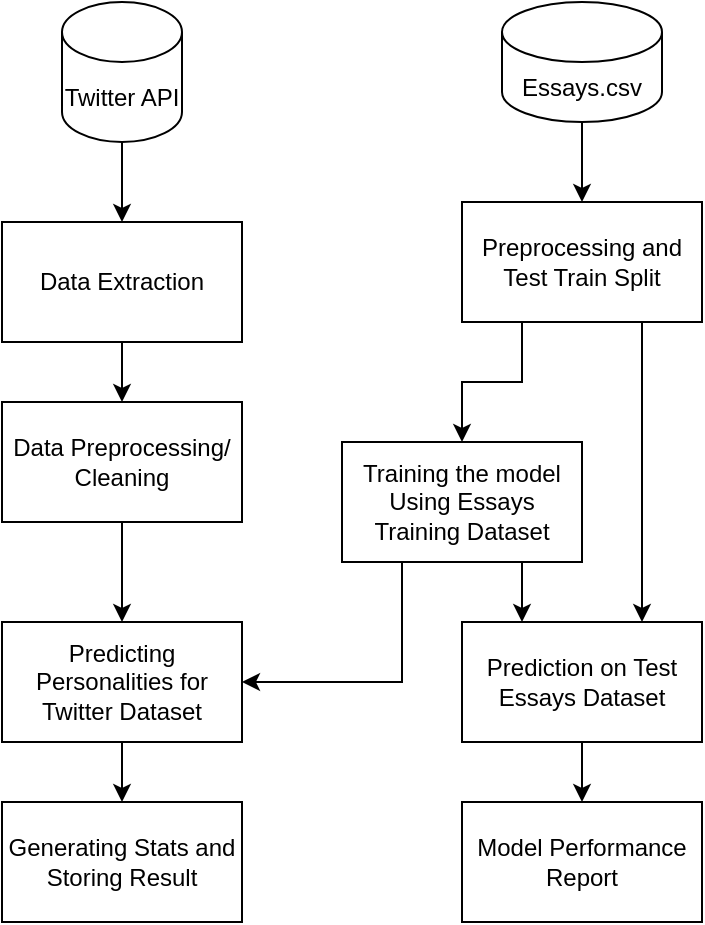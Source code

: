 <mxfile version="14.0.1" type="device"><diagram id="T1YMSM0ZQy0l2Ujqvu3M" name="Page-1"><mxGraphModel dx="1038" dy="588" grid="1" gridSize="10" guides="1" tooltips="1" connect="1" arrows="1" fold="1" page="1" pageScale="1" pageWidth="850" pageHeight="1100" math="0" shadow="0"><root><mxCell id="0"/><mxCell id="1" parent="0"/><mxCell id="35M1TwYBbKe_iNGIvDQs-5" style="edgeStyle=orthogonalEdgeStyle;rounded=0;orthogonalLoop=1;jettySize=auto;html=1;exitX=0.5;exitY=1;exitDx=0;exitDy=0;entryX=0.5;entryY=0;entryDx=0;entryDy=0;" edge="1" parent="1" source="35M1TwYBbKe_iNGIvDQs-1" target="35M1TwYBbKe_iNGIvDQs-4"><mxGeometry relative="1" as="geometry"/></mxCell><mxCell id="35M1TwYBbKe_iNGIvDQs-1" value="Data Extraction&lt;br&gt;" style="rounded=0;whiteSpace=wrap;html=1;" vertex="1" parent="1"><mxGeometry x="220" y="150" width="120" height="60" as="geometry"/></mxCell><mxCell id="35M1TwYBbKe_iNGIvDQs-3" style="edgeStyle=orthogonalEdgeStyle;rounded=0;orthogonalLoop=1;jettySize=auto;html=1;exitX=0.5;exitY=1;exitDx=0;exitDy=0;exitPerimeter=0;" edge="1" parent="1" source="35M1TwYBbKe_iNGIvDQs-2" target="35M1TwYBbKe_iNGIvDQs-1"><mxGeometry relative="1" as="geometry"/></mxCell><mxCell id="35M1TwYBbKe_iNGIvDQs-2" value="Twitter API" style="shape=cylinder3;whiteSpace=wrap;html=1;boundedLbl=1;backgroundOutline=1;size=15;" vertex="1" parent="1"><mxGeometry x="250" y="40" width="60" height="70" as="geometry"/></mxCell><mxCell id="35M1TwYBbKe_iNGIvDQs-7" style="edgeStyle=orthogonalEdgeStyle;rounded=0;orthogonalLoop=1;jettySize=auto;html=1;exitX=0.5;exitY=1;exitDx=0;exitDy=0;entryX=0.5;entryY=0;entryDx=0;entryDy=0;" edge="1" parent="1" source="35M1TwYBbKe_iNGIvDQs-4" target="35M1TwYBbKe_iNGIvDQs-6"><mxGeometry relative="1" as="geometry"/></mxCell><mxCell id="35M1TwYBbKe_iNGIvDQs-4" value="Data Preprocessing/&lt;br&gt;Cleaning" style="rounded=0;whiteSpace=wrap;html=1;" vertex="1" parent="1"><mxGeometry x="220" y="240" width="120" height="60" as="geometry"/></mxCell><mxCell id="35M1TwYBbKe_iNGIvDQs-10" style="edgeStyle=orthogonalEdgeStyle;rounded=0;orthogonalLoop=1;jettySize=auto;html=1;exitX=0.5;exitY=1;exitDx=0;exitDy=0;entryX=0.5;entryY=0;entryDx=0;entryDy=0;" edge="1" parent="1" source="35M1TwYBbKe_iNGIvDQs-6" target="35M1TwYBbKe_iNGIvDQs-8"><mxGeometry relative="1" as="geometry"/></mxCell><mxCell id="35M1TwYBbKe_iNGIvDQs-6" value="Predicting Personalities for Twitter Dataset" style="rounded=0;whiteSpace=wrap;html=1;" vertex="1" parent="1"><mxGeometry x="220" y="350" width="120" height="60" as="geometry"/></mxCell><mxCell id="35M1TwYBbKe_iNGIvDQs-8" value="Generating Stats and Storing Result" style="rounded=0;whiteSpace=wrap;html=1;" vertex="1" parent="1"><mxGeometry x="220" y="440" width="120" height="60" as="geometry"/></mxCell><mxCell id="35M1TwYBbKe_iNGIvDQs-13" style="edgeStyle=orthogonalEdgeStyle;rounded=0;orthogonalLoop=1;jettySize=auto;html=1;exitX=0.5;exitY=1;exitDx=0;exitDy=0;exitPerimeter=0;entryX=0.5;entryY=0;entryDx=0;entryDy=0;" edge="1" parent="1" source="35M1TwYBbKe_iNGIvDQs-11" target="35M1TwYBbKe_iNGIvDQs-12"><mxGeometry relative="1" as="geometry"/></mxCell><mxCell id="35M1TwYBbKe_iNGIvDQs-11" value="Essays.csv" style="shape=cylinder3;whiteSpace=wrap;html=1;boundedLbl=1;backgroundOutline=1;size=15;" vertex="1" parent="1"><mxGeometry x="470" y="40" width="80" height="60" as="geometry"/></mxCell><mxCell id="35M1TwYBbKe_iNGIvDQs-17" style="edgeStyle=orthogonalEdgeStyle;rounded=0;orthogonalLoop=1;jettySize=auto;html=1;exitX=0.25;exitY=1;exitDx=0;exitDy=0;entryX=0.5;entryY=0;entryDx=0;entryDy=0;" edge="1" parent="1" source="35M1TwYBbKe_iNGIvDQs-12" target="35M1TwYBbKe_iNGIvDQs-14"><mxGeometry relative="1" as="geometry"/></mxCell><mxCell id="35M1TwYBbKe_iNGIvDQs-23" style="edgeStyle=orthogonalEdgeStyle;rounded=0;orthogonalLoop=1;jettySize=auto;html=1;exitX=0.75;exitY=1;exitDx=0;exitDy=0;entryX=0.75;entryY=0;entryDx=0;entryDy=0;" edge="1" parent="1" source="35M1TwYBbKe_iNGIvDQs-12" target="35M1TwYBbKe_iNGIvDQs-21"><mxGeometry relative="1" as="geometry"/></mxCell><mxCell id="35M1TwYBbKe_iNGIvDQs-12" value="Preprocessing and Test Train Split" style="rounded=0;whiteSpace=wrap;html=1;" vertex="1" parent="1"><mxGeometry x="450" y="140" width="120" height="60" as="geometry"/></mxCell><mxCell id="35M1TwYBbKe_iNGIvDQs-20" style="edgeStyle=orthogonalEdgeStyle;rounded=0;orthogonalLoop=1;jettySize=auto;html=1;exitX=0.25;exitY=1;exitDx=0;exitDy=0;entryX=1;entryY=0.5;entryDx=0;entryDy=0;" edge="1" parent="1" source="35M1TwYBbKe_iNGIvDQs-14" target="35M1TwYBbKe_iNGIvDQs-6"><mxGeometry relative="1" as="geometry"/></mxCell><mxCell id="35M1TwYBbKe_iNGIvDQs-22" style="edgeStyle=orthogonalEdgeStyle;rounded=0;orthogonalLoop=1;jettySize=auto;html=1;exitX=0.75;exitY=1;exitDx=0;exitDy=0;entryX=0.25;entryY=0;entryDx=0;entryDy=0;" edge="1" parent="1" source="35M1TwYBbKe_iNGIvDQs-14" target="35M1TwYBbKe_iNGIvDQs-21"><mxGeometry relative="1" as="geometry"/></mxCell><mxCell id="35M1TwYBbKe_iNGIvDQs-14" value="Training the model&lt;br&gt;Using Essays Training Dataset" style="rounded=0;whiteSpace=wrap;html=1;" vertex="1" parent="1"><mxGeometry x="390" y="260" width="120" height="60" as="geometry"/></mxCell><mxCell id="35M1TwYBbKe_iNGIvDQs-25" style="edgeStyle=orthogonalEdgeStyle;rounded=0;orthogonalLoop=1;jettySize=auto;html=1;exitX=0.5;exitY=1;exitDx=0;exitDy=0;" edge="1" parent="1" source="35M1TwYBbKe_iNGIvDQs-21" target="35M1TwYBbKe_iNGIvDQs-24"><mxGeometry relative="1" as="geometry"/></mxCell><mxCell id="35M1TwYBbKe_iNGIvDQs-21" value="Prediction on Test Essays Dataset" style="rounded=0;whiteSpace=wrap;html=1;" vertex="1" parent="1"><mxGeometry x="450" y="350" width="120" height="60" as="geometry"/></mxCell><mxCell id="35M1TwYBbKe_iNGIvDQs-24" value="Model Performance Report" style="rounded=0;whiteSpace=wrap;html=1;" vertex="1" parent="1"><mxGeometry x="450" y="440" width="120" height="60" as="geometry"/></mxCell></root></mxGraphModel></diagram></mxfile>